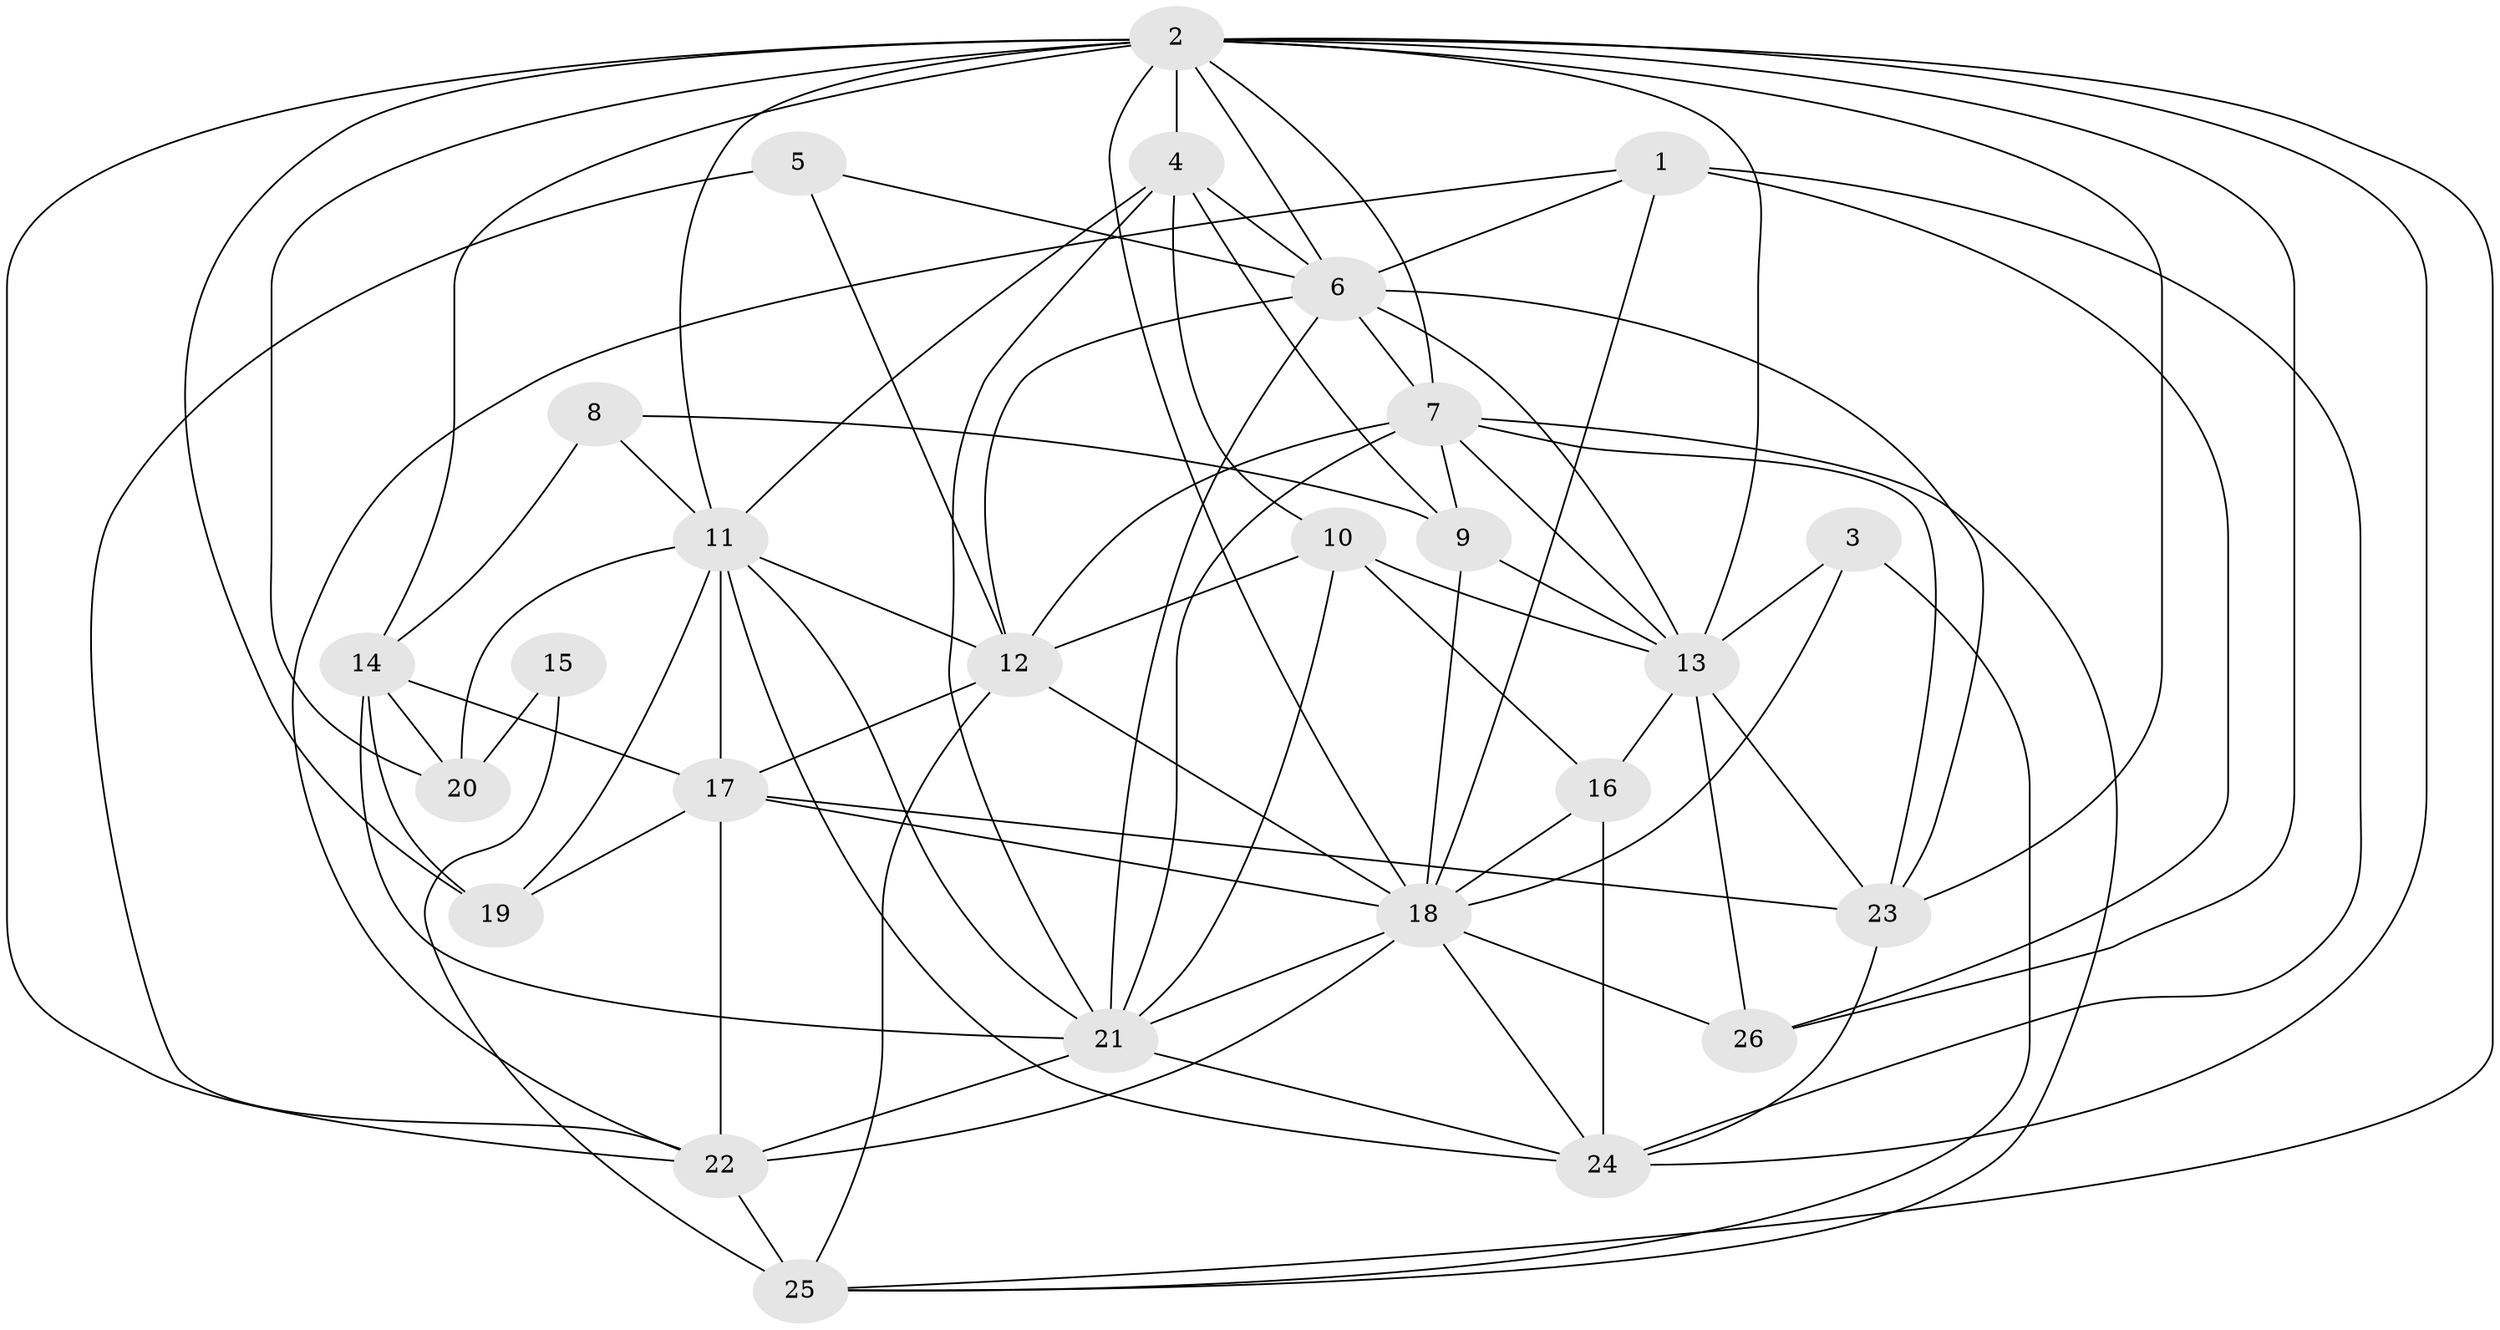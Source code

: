 // original degree distribution, {5: 0.1375, 4: 0.225, 3: 0.3, 6: 0.1, 2: 0.1625, 8: 0.0625, 7: 0.0125}
// Generated by graph-tools (version 1.1) at 2025/37/03/04/25 23:37:04]
// undirected, 26 vertices, 82 edges
graph export_dot {
  node [color=gray90,style=filled];
  1;
  2;
  3;
  4;
  5;
  6;
  7;
  8;
  9;
  10;
  11;
  12;
  13;
  14;
  15;
  16;
  17;
  18;
  19;
  20;
  21;
  22;
  23;
  24;
  25;
  26;
  1 -- 6 [weight=1.0];
  1 -- 18 [weight=2.0];
  1 -- 22 [weight=1.0];
  1 -- 24 [weight=1.0];
  1 -- 26 [weight=2.0];
  2 -- 4 [weight=1.0];
  2 -- 6 [weight=2.0];
  2 -- 7 [weight=1.0];
  2 -- 11 [weight=1.0];
  2 -- 13 [weight=1.0];
  2 -- 14 [weight=1.0];
  2 -- 18 [weight=1.0];
  2 -- 19 [weight=1.0];
  2 -- 20 [weight=2.0];
  2 -- 22 [weight=2.0];
  2 -- 23 [weight=1.0];
  2 -- 24 [weight=1.0];
  2 -- 25 [weight=1.0];
  2 -- 26 [weight=1.0];
  3 -- 13 [weight=1.0];
  3 -- 18 [weight=1.0];
  3 -- 25 [weight=1.0];
  4 -- 6 [weight=1.0];
  4 -- 9 [weight=1.0];
  4 -- 10 [weight=1.0];
  4 -- 11 [weight=1.0];
  4 -- 21 [weight=1.0];
  5 -- 6 [weight=1.0];
  5 -- 12 [weight=1.0];
  5 -- 22 [weight=1.0];
  6 -- 7 [weight=2.0];
  6 -- 12 [weight=2.0];
  6 -- 13 [weight=2.0];
  6 -- 21 [weight=1.0];
  6 -- 23 [weight=1.0];
  7 -- 9 [weight=1.0];
  7 -- 12 [weight=1.0];
  7 -- 13 [weight=3.0];
  7 -- 21 [weight=2.0];
  7 -- 23 [weight=1.0];
  7 -- 25 [weight=1.0];
  8 -- 9 [weight=1.0];
  8 -- 11 [weight=1.0];
  8 -- 14 [weight=1.0];
  9 -- 13 [weight=1.0];
  9 -- 18 [weight=1.0];
  10 -- 12 [weight=1.0];
  10 -- 13 [weight=1.0];
  10 -- 16 [weight=2.0];
  10 -- 21 [weight=1.0];
  11 -- 12 [weight=1.0];
  11 -- 17 [weight=2.0];
  11 -- 19 [weight=1.0];
  11 -- 20 [weight=2.0];
  11 -- 21 [weight=1.0];
  11 -- 24 [weight=1.0];
  12 -- 17 [weight=2.0];
  12 -- 18 [weight=1.0];
  12 -- 25 [weight=1.0];
  13 -- 16 [weight=1.0];
  13 -- 23 [weight=1.0];
  13 -- 26 [weight=2.0];
  14 -- 17 [weight=1.0];
  14 -- 19 [weight=2.0];
  14 -- 20 [weight=2.0];
  14 -- 21 [weight=2.0];
  15 -- 20 [weight=1.0];
  15 -- 25 [weight=2.0];
  16 -- 18 [weight=1.0];
  16 -- 24 [weight=1.0];
  17 -- 18 [weight=3.0];
  17 -- 19 [weight=2.0];
  17 -- 22 [weight=1.0];
  17 -- 23 [weight=1.0];
  18 -- 21 [weight=1.0];
  18 -- 22 [weight=1.0];
  18 -- 24 [weight=1.0];
  18 -- 26 [weight=1.0];
  21 -- 22 [weight=1.0];
  21 -- 24 [weight=1.0];
  22 -- 25 [weight=2.0];
  23 -- 24 [weight=1.0];
}
